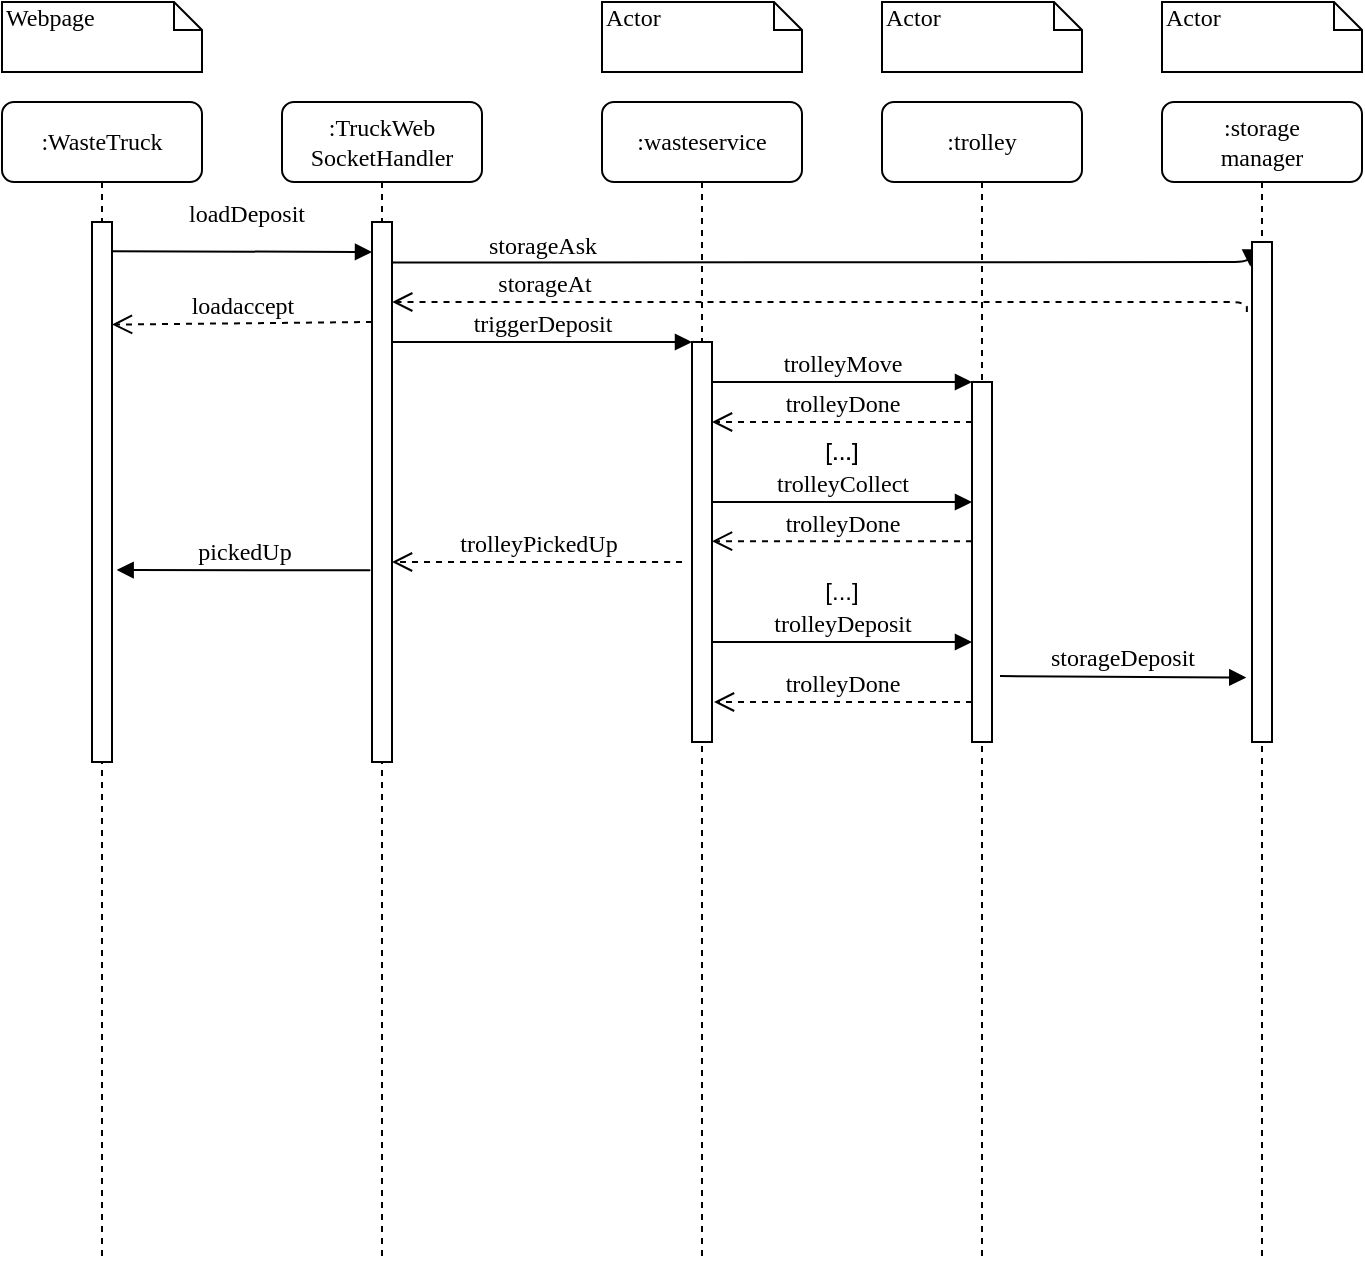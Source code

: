 <mxfile version="20.2.3" type="device"><diagram name="Page-1" id="13e1069c-82ec-6db2-03f1-153e76fe0fe0"><mxGraphModel dx="862" dy="451" grid="0" gridSize="10" guides="1" tooltips="1" connect="1" arrows="1" fold="1" page="1" pageScale="1" pageWidth="1100" pageHeight="850" background="none" math="0" shadow="0"><root><mxCell id="0"/><mxCell id="1" parent="0"/><mxCell id="7baba1c4bc27f4b0-2" value=":TruckWeb&lt;br&gt;SocketHandler" style="shape=umlLifeline;perimeter=lifelinePerimeter;whiteSpace=wrap;html=1;container=1;collapsible=0;recursiveResize=0;outlineConnect=0;rounded=1;shadow=0;comic=0;labelBackgroundColor=none;strokeWidth=1;fontFamily=Verdana;fontSize=12;align=center;" parent="1" vertex="1"><mxGeometry x="240" y="80" width="100" height="580" as="geometry"/></mxCell><mxCell id="7baba1c4bc27f4b0-10" value="" style="html=1;points=[];perimeter=orthogonalPerimeter;rounded=0;shadow=0;comic=0;labelBackgroundColor=none;strokeWidth=1;fontFamily=Verdana;fontSize=12;align=center;" parent="7baba1c4bc27f4b0-2" vertex="1"><mxGeometry x="45" y="60" width="10" height="270" as="geometry"/></mxCell><mxCell id="W7BPdKUWRclfgxRJHus7-1" value="storageAsk" style="html=1;verticalAlign=bottom;endArrow=block;labelBackgroundColor=none;fontFamily=Verdana;fontSize=12;edgeStyle=elbowEdgeStyle;elbow=vertical;entryX=-0.086;entryY=0.049;entryDx=0;entryDy=0;entryPerimeter=0;" parent="7baba1c4bc27f4b0-2" target="7baba1c4bc27f4b0-19" edge="1"><mxGeometry x="-0.65" y="-1" relative="1" as="geometry"><mxPoint x="55" y="80.283" as="sourcePoint"/><mxPoint x="480" y="80" as="targetPoint"/><Array as="points"><mxPoint x="290" y="80"/></Array><mxPoint as="offset"/></mxGeometry></mxCell><mxCell id="7baba1c4bc27f4b0-3" value=":wasteservice" style="shape=umlLifeline;perimeter=lifelinePerimeter;whiteSpace=wrap;html=1;container=1;collapsible=0;recursiveResize=0;outlineConnect=0;rounded=1;shadow=0;comic=0;labelBackgroundColor=none;strokeWidth=1;fontFamily=Verdana;fontSize=12;align=center;" parent="1" vertex="1"><mxGeometry x="400" y="80" width="100" height="580" as="geometry"/></mxCell><mxCell id="7baba1c4bc27f4b0-13" value="" style="html=1;points=[];perimeter=orthogonalPerimeter;rounded=0;shadow=0;comic=0;labelBackgroundColor=none;strokeWidth=1;fontFamily=Verdana;fontSize=12;align=center;" parent="7baba1c4bc27f4b0-3" vertex="1"><mxGeometry x="45" y="120" width="10" height="200" as="geometry"/></mxCell><mxCell id="W7BPdKUWRclfgxRJHus7-2" value="trolleyDone" style="html=1;verticalAlign=bottom;endArrow=open;dashed=1;endSize=8;labelBackgroundColor=none;fontFamily=Verdana;fontSize=12;edgeStyle=elbowEdgeStyle;elbow=vertical;" parent="7baba1c4bc27f4b0-3" edge="1"><mxGeometry relative="1" as="geometry"><mxPoint x="55" y="160" as="targetPoint"/><Array as="points"><mxPoint x="130" y="160"/><mxPoint x="160" y="160"/></Array><mxPoint x="185" y="160" as="sourcePoint"/></mxGeometry></mxCell><mxCell id="mPsEiMiKkwPGmMngRMra-6" value="trolleyCollect" style="html=1;verticalAlign=bottom;endArrow=block;labelBackgroundColor=none;fontFamily=Verdana;fontSize=12;edgeStyle=elbowEdgeStyle;elbow=vertical;" edge="1" parent="7baba1c4bc27f4b0-3"><mxGeometry relative="1" as="geometry"><mxPoint x="55" y="200" as="sourcePoint"/><Array as="points"><mxPoint x="60" y="200"/></Array><mxPoint x="185" y="200" as="targetPoint"/></mxGeometry></mxCell><mxCell id="7baba1c4bc27f4b0-4" value="&lt;div&gt;:trolley&lt;/div&gt;" style="shape=umlLifeline;perimeter=lifelinePerimeter;whiteSpace=wrap;html=1;container=1;collapsible=0;recursiveResize=0;outlineConnect=0;rounded=1;shadow=0;comic=0;labelBackgroundColor=none;strokeWidth=1;fontFamily=Verdana;fontSize=12;align=center;" parent="1" vertex="1"><mxGeometry x="540" y="80" width="100" height="580" as="geometry"/></mxCell><mxCell id="mPsEiMiKkwPGmMngRMra-5" value="trolleyDone" style="html=1;verticalAlign=bottom;endArrow=open;dashed=1;endSize=8;labelBackgroundColor=none;fontFamily=Verdana;fontSize=12;edgeStyle=elbowEdgeStyle;elbow=vertical;" edge="1" parent="7baba1c4bc27f4b0-4"><mxGeometry relative="1" as="geometry"><mxPoint x="-85" y="219.58" as="targetPoint"/><Array as="points"><mxPoint x="-10" y="219.58"/><mxPoint x="20" y="219.58"/></Array><mxPoint x="45" y="219.58" as="sourcePoint"/></mxGeometry></mxCell><mxCell id="7baba1c4bc27f4b0-5" value=":storage&lt;br&gt;manager" style="shape=umlLifeline;perimeter=lifelinePerimeter;whiteSpace=wrap;html=1;container=1;collapsible=0;recursiveResize=0;outlineConnect=0;rounded=1;shadow=0;comic=0;labelBackgroundColor=none;strokeWidth=1;fontFamily=Verdana;fontSize=12;align=center;" parent="1" vertex="1"><mxGeometry x="680" y="80" width="100" height="580" as="geometry"/></mxCell><mxCell id="7baba1c4bc27f4b0-19" value="" style="html=1;points=[];perimeter=orthogonalPerimeter;rounded=0;shadow=0;comic=0;labelBackgroundColor=none;strokeWidth=1;fontFamily=Verdana;fontSize=12;align=center;" parent="7baba1c4bc27f4b0-5" vertex="1"><mxGeometry x="45" y="70" width="10" height="250" as="geometry"/></mxCell><mxCell id="7baba1c4bc27f4b0-8" value="&lt;div&gt;:WasteTruck&lt;/div&gt;" style="shape=umlLifeline;perimeter=lifelinePerimeter;whiteSpace=wrap;html=1;container=1;collapsible=0;recursiveResize=0;outlineConnect=0;rounded=1;shadow=0;comic=0;labelBackgroundColor=none;strokeWidth=1;fontFamily=Verdana;fontSize=12;align=center;" parent="1" vertex="1"><mxGeometry x="100" y="80" width="100" height="580" as="geometry"/></mxCell><mxCell id="7baba1c4bc27f4b0-9" value="" style="html=1;points=[];perimeter=orthogonalPerimeter;rounded=0;shadow=0;comic=0;labelBackgroundColor=none;strokeWidth=1;fontFamily=Verdana;fontSize=12;align=center;" parent="7baba1c4bc27f4b0-8" vertex="1"><mxGeometry x="45" y="60" width="10" height="270" as="geometry"/></mxCell><mxCell id="7baba1c4bc27f4b0-16" value="" style="html=1;points=[];perimeter=orthogonalPerimeter;rounded=0;shadow=0;comic=0;labelBackgroundColor=none;strokeWidth=1;fontFamily=Verdana;fontSize=12;align=center;" parent="1" vertex="1"><mxGeometry x="585" y="220" width="10" height="180" as="geometry"/></mxCell><mxCell id="7baba1c4bc27f4b0-17" value="trolleyMove" style="html=1;verticalAlign=bottom;endArrow=block;labelBackgroundColor=none;fontFamily=Verdana;fontSize=12;edgeStyle=elbowEdgeStyle;elbow=vertical;" parent="1" source="7baba1c4bc27f4b0-13" target="7baba1c4bc27f4b0-16" edge="1"><mxGeometry relative="1" as="geometry"><mxPoint x="510" y="220" as="sourcePoint"/><Array as="points"><mxPoint x="460" y="220"/></Array></mxGeometry></mxCell><mxCell id="7baba1c4bc27f4b0-30" value="storageAt" style="html=1;verticalAlign=bottom;endArrow=open;dashed=1;endSize=8;labelBackgroundColor=none;fontFamily=Verdana;fontSize=12;edgeStyle=elbowEdgeStyle;elbow=vertical;entryX=1.011;entryY=0.149;entryDx=0;entryDy=0;entryPerimeter=0;exitX=-0.257;exitY=0.14;exitDx=0;exitDy=0;exitPerimeter=0;" parent="1" source="7baba1c4bc27f4b0-19" target="7baba1c4bc27f4b0-10" edge="1"><mxGeometry x="0.649" relative="1" as="geometry"><mxPoint x="300" y="180" as="targetPoint"/><Array as="points"><mxPoint x="550" y="180"/><mxPoint x="710" y="192"/><mxPoint x="510" y="190"/><mxPoint x="280" y="200"/><mxPoint x="570" y="600"/></Array><mxPoint x="720" y="180" as="sourcePoint"/><mxPoint as="offset"/></mxGeometry></mxCell><mxCell id="7baba1c4bc27f4b0-11" value="loadDeposit" style="html=1;verticalAlign=bottom;endArrow=block;labelBackgroundColor=none;fontFamily=Verdana;fontSize=12;edgeStyle=elbowEdgeStyle;elbow=vertical;exitX=1.033;exitY=0.054;exitDx=0;exitDy=0;exitPerimeter=0;" parent="1" source="7baba1c4bc27f4b0-9" target="7baba1c4bc27f4b0-10" edge="1"><mxGeometry x="0.038" y="10" relative="1" as="geometry"><mxPoint x="160" y="150" as="sourcePoint"/><mxPoint x="260" y="140" as="targetPoint"/><Array as="points"><mxPoint x="220" y="155"/><mxPoint x="170" y="160"/><mxPoint x="170" y="150"/><mxPoint x="210" y="150"/><mxPoint x="210" y="152"/><mxPoint x="240" y="140"/><mxPoint x="230" y="155"/></Array><mxPoint as="offset"/></mxGeometry></mxCell><mxCell id="7baba1c4bc27f4b0-14" value="triggerDeposit" style="html=1;verticalAlign=bottom;endArrow=block;entryX=0;entryY=0;labelBackgroundColor=none;fontFamily=Verdana;fontSize=12;edgeStyle=elbowEdgeStyle;elbow=vertical;" parent="1" source="7baba1c4bc27f4b0-10" target="7baba1c4bc27f4b0-13" edge="1"><mxGeometry relative="1" as="geometry"><mxPoint x="370" y="200" as="sourcePoint"/></mxGeometry></mxCell><mxCell id="7baba1c4bc27f4b0-40" value="Webpage" style="shape=note;whiteSpace=wrap;html=1;size=14;verticalAlign=top;align=left;spacingTop=-6;rounded=0;shadow=0;comic=0;labelBackgroundColor=none;strokeWidth=1;fontFamily=Verdana;fontSize=12" parent="1" vertex="1"><mxGeometry x="100" y="30" width="100" height="35" as="geometry"/></mxCell><mxCell id="7baba1c4bc27f4b0-43" value="Actor" style="shape=note;whiteSpace=wrap;html=1;size=14;verticalAlign=top;align=left;spacingTop=-6;rounded=0;shadow=0;comic=0;labelBackgroundColor=none;strokeWidth=1;fontFamily=Verdana;fontSize=12" parent="1" vertex="1"><mxGeometry x="540" y="30" width="100" height="35" as="geometry"/></mxCell><mxCell id="7baba1c4bc27f4b0-44" value="Actor" style="shape=note;whiteSpace=wrap;html=1;size=14;verticalAlign=top;align=left;spacingTop=-6;rounded=0;shadow=0;comic=0;labelBackgroundColor=none;strokeWidth=1;fontFamily=Verdana;fontSize=12" parent="1" vertex="1"><mxGeometry x="680" y="30" width="100" height="35" as="geometry"/></mxCell><mxCell id="7baba1c4bc27f4b0-45" value="Actor" style="shape=note;whiteSpace=wrap;html=1;size=14;verticalAlign=top;align=left;spacingTop=-6;rounded=0;shadow=0;comic=0;labelBackgroundColor=none;strokeWidth=1;fontFamily=Verdana;fontSize=12" parent="1" vertex="1"><mxGeometry x="400" y="30" width="100" height="35" as="geometry"/></mxCell><mxCell id="7baba1c4bc27f4b0-27" value="loadaccept" style="html=1;verticalAlign=bottom;endArrow=open;dashed=1;endSize=8;exitX=0;exitY=0.95;labelBackgroundColor=none;fontFamily=Verdana;fontSize=12;entryX=1;entryY=0.19;entryDx=0;entryDy=0;entryPerimeter=0;" parent="1" target="7baba1c4bc27f4b0-9" edge="1"><mxGeometry relative="1" as="geometry"><mxPoint x="160" y="190" as="targetPoint"/><mxPoint x="285" y="190" as="sourcePoint"/></mxGeometry></mxCell><mxCell id="W7BPdKUWRclfgxRJHus7-3" value="[...]" style="text;html=1;strokeColor=none;fillColor=none;align=center;verticalAlign=middle;whiteSpace=wrap;rounded=0;" parent="1" vertex="1"><mxGeometry x="490" y="240" width="60" height="30" as="geometry"/></mxCell><mxCell id="W7BPdKUWRclfgxRJHus7-4" value="trolleyPickedUp" style="html=1;verticalAlign=bottom;endArrow=open;dashed=1;endSize=8;labelBackgroundColor=none;fontFamily=Verdana;fontSize=12;edgeStyle=elbowEdgeStyle;elbow=vertical;" parent="1" edge="1"><mxGeometry relative="1" as="geometry"><mxPoint x="295" y="310" as="targetPoint"/><Array as="points"><mxPoint x="430" y="310"/><mxPoint x="380" y="284"/><mxPoint x="310" y="290"/><mxPoint x="400" y="293"/><mxPoint x="385" y="280"/><mxPoint x="415" y="280"/></Array><mxPoint x="440" y="310" as="sourcePoint"/></mxGeometry></mxCell><mxCell id="W7BPdKUWRclfgxRJHus7-5" value="pickedUp" style="html=1;verticalAlign=bottom;endArrow=block;labelBackgroundColor=none;fontFamily=Verdana;fontSize=12;edgeStyle=elbowEdgeStyle;elbow=vertical;entryX=1.233;entryY=0.643;entryDx=0;entryDy=0;entryPerimeter=0;exitX=-0.083;exitY=0.645;exitDx=0;exitDy=0;exitPerimeter=0;" parent="1" source="7baba1c4bc27f4b0-10" target="7baba1c4bc27f4b0-9" edge="1"><mxGeometry relative="1" as="geometry"><mxPoint x="278.57" y="290.19" as="sourcePoint"/><mxPoint x="170" y="292" as="targetPoint"/></mxGeometry></mxCell><mxCell id="W7BPdKUWRclfgxRJHus7-6" value="[...]" style="text;html=1;strokeColor=none;fillColor=none;align=center;verticalAlign=middle;whiteSpace=wrap;rounded=0;" parent="1" vertex="1"><mxGeometry x="490" y="310" width="60" height="30" as="geometry"/></mxCell><mxCell id="W7BPdKUWRclfgxRJHus7-7" value="trolleyDeposit" style="html=1;verticalAlign=bottom;endArrow=block;labelBackgroundColor=none;fontFamily=Verdana;fontSize=12;edgeStyle=elbowEdgeStyle;elbow=vertical;" parent="1" edge="1"><mxGeometry relative="1" as="geometry"><mxPoint x="455" y="350" as="sourcePoint"/><Array as="points"><mxPoint x="460" y="350"/></Array><mxPoint x="585" y="350" as="targetPoint"/></mxGeometry></mxCell><mxCell id="7baba1c4bc27f4b0-21" value="trolleyDone" style="html=1;verticalAlign=bottom;endArrow=open;dashed=1;endSize=8;labelBackgroundColor=none;fontFamily=Verdana;fontSize=12;edgeStyle=elbowEdgeStyle;elbow=vertical;entryX=1.1;entryY=0.803;entryDx=0;entryDy=0;entryPerimeter=0;" parent="1" edge="1"><mxGeometry relative="1" as="geometry"><mxPoint x="456" y="380.6" as="targetPoint"/><Array as="points"><mxPoint x="405" y="380"/><mxPoint x="435" y="380"/></Array><mxPoint x="585" y="380" as="sourcePoint"/></mxGeometry></mxCell><mxCell id="mPsEiMiKkwPGmMngRMra-7" value="[...]" style="text;html=1;strokeColor=none;fillColor=none;align=center;verticalAlign=middle;whiteSpace=wrap;rounded=0;" vertex="1" parent="1"><mxGeometry x="490" y="240" width="60" height="30" as="geometry"/></mxCell><mxCell id="7baba1c4bc27f4b0-23" value="storageDeposit" style="html=1;verticalAlign=bottom;endArrow=block;labelBackgroundColor=none;fontFamily=Verdana;fontSize=12;exitX=1.4;exitY=0.817;exitDx=0;exitDy=0;exitPerimeter=0;entryX=-0.287;entryY=0.871;entryDx=0;entryDy=0;entryPerimeter=0;" parent="1" target="7baba1c4bc27f4b0-19" edge="1" source="7baba1c4bc27f4b0-16"><mxGeometry relative="1" as="geometry"><mxPoint x="595" y="340" as="sourcePoint"/><mxPoint x="720" y="367" as="targetPoint"/></mxGeometry></mxCell></root></mxGraphModel></diagram></mxfile>